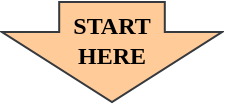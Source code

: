 <mxfile version="21.6.2" type="device">
  <diagram name="Seite-1" id="frWDn97vgVrBreLdu65A">
    <mxGraphModel dx="1221" dy="644" grid="1" gridSize="10" guides="1" tooltips="1" connect="1" arrows="1" fold="1" page="1" pageScale="1" pageWidth="1169" pageHeight="827" math="0" shadow="0">
      <root>
        <mxCell id="0" />
        <mxCell id="1" parent="0" />
        <mxCell id="5qNCbVk7OrzwdI0jPyo2-2" value="" style="html=1;shadow=0;dashed=0;align=center;verticalAlign=top;shape=mxgraph.arrows2.arrow;dy=0.52;dx=35;direction=south;notch=0;fillColor=#ffcc99;strokeColor=#36393d;" vertex="1" parent="1">
          <mxGeometry x="40" y="40" width="110" height="50" as="geometry" />
        </mxCell>
        <mxCell id="5qNCbVk7OrzwdI0jPyo2-3" value="&lt;b&gt;&lt;font face=&quot;Verdana&quot;&gt;START&lt;br&gt;HERE&lt;br&gt;&lt;/font&gt;&lt;/b&gt;" style="text;html=1;strokeColor=none;fillColor=none;align=center;verticalAlign=middle;whiteSpace=wrap;rounded=0;" vertex="1" parent="1">
          <mxGeometry x="65" y="44" width="60" height="30" as="geometry" />
        </mxCell>
      </root>
    </mxGraphModel>
  </diagram>
</mxfile>
